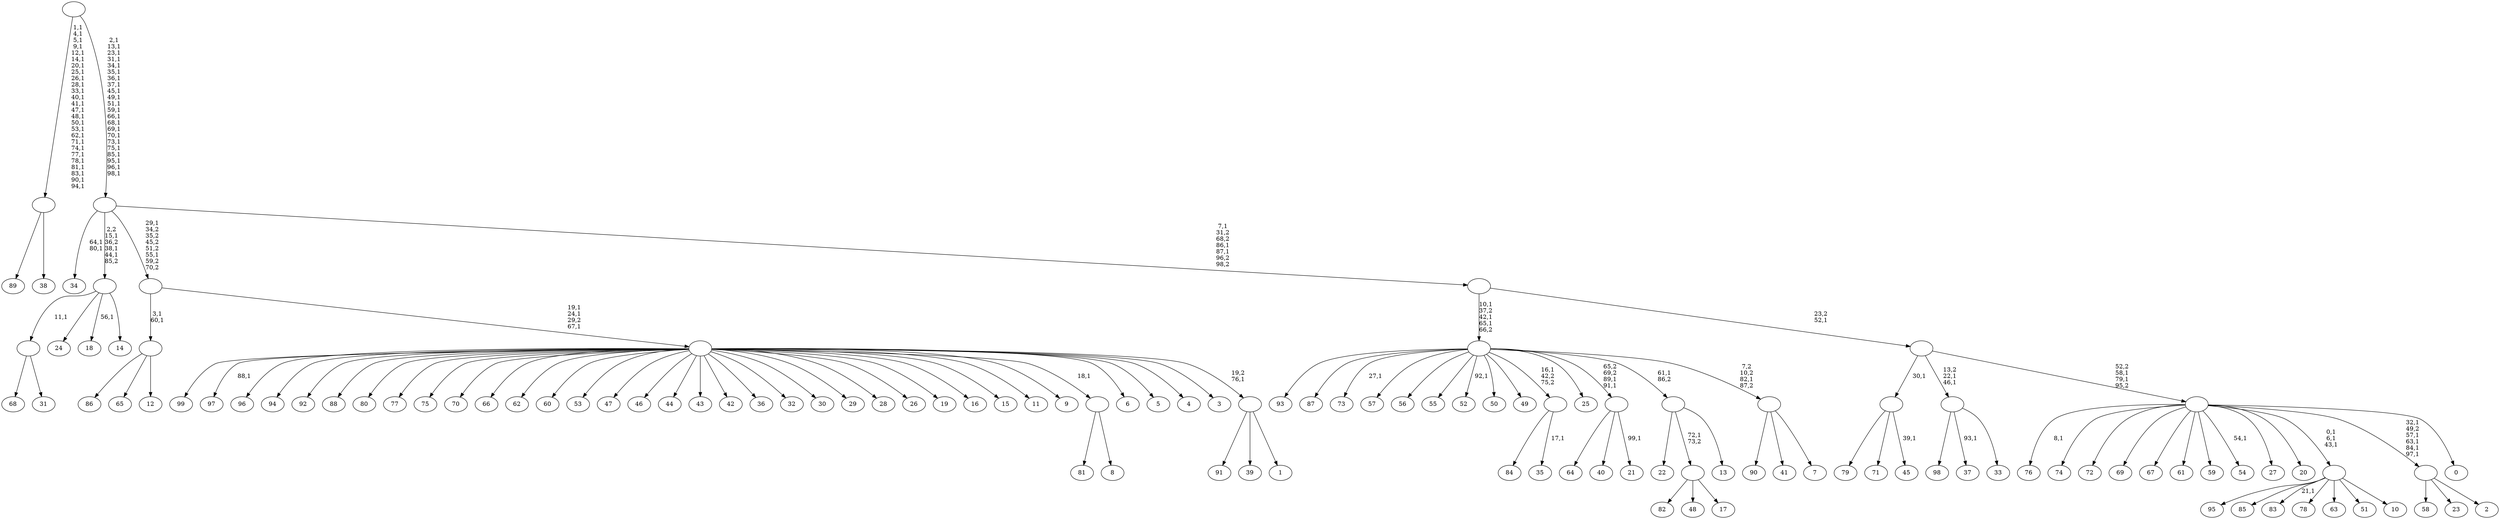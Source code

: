 digraph T {
	200 [label="99"]
	199 [label="98"]
	198 [label="97"]
	196 [label="96"]
	195 [label="95"]
	194 [label="94"]
	193 [label="93"]
	192 [label="92"]
	191 [label="91"]
	190 [label="90"]
	189 [label="89"]
	188 [label="88"]
	187 [label="87"]
	186 [label="86"]
	185 [label="85"]
	184 [label="84"]
	183 [label="83"]
	181 [label="82"]
	180 [label="81"]
	179 [label="80"]
	178 [label="79"]
	177 [label="78"]
	176 [label="77"]
	175 [label="76"]
	173 [label="75"]
	172 [label="74"]
	171 [label="73"]
	169 [label="72"]
	168 [label="71"]
	167 [label="70"]
	166 [label="69"]
	165 [label="68"]
	164 [label="67"]
	163 [label="66"]
	162 [label="65"]
	161 [label="64"]
	160 [label="63"]
	159 [label="62"]
	158 [label="61"]
	157 [label="60"]
	156 [label="59"]
	155 [label="58"]
	154 [label="57"]
	153 [label="56"]
	152 [label="55"]
	151 [label="54"]
	149 [label="53"]
	148 [label="52"]
	146 [label="51"]
	145 [label="50"]
	144 [label="49"]
	143 [label="48"]
	142 [label="47"]
	141 [label="46"]
	140 [label="45"]
	138 [label=""]
	137 [label="44"]
	136 [label="43"]
	135 [label="42"]
	134 [label="41"]
	133 [label="40"]
	132 [label="39"]
	131 [label="38"]
	130 [label=""]
	104 [label="37"]
	102 [label="36"]
	101 [label="35"]
	99 [label=""]
	98 [label="34"]
	95 [label="33"]
	94 [label=""]
	92 [label="32"]
	91 [label="31"]
	90 [label=""]
	89 [label="30"]
	88 [label="29"]
	87 [label="28"]
	86 [label="27"]
	85 [label="26"]
	84 [label="25"]
	83 [label="24"]
	82 [label="23"]
	81 [label="22"]
	80 [label="21"]
	78 [label=""]
	76 [label="20"]
	75 [label="19"]
	74 [label="18"]
	72 [label="17"]
	71 [label=""]
	70 [label="16"]
	69 [label="15"]
	68 [label="14"]
	67 [label=""]
	64 [label="13"]
	63 [label=""]
	62 [label="12"]
	61 [label=""]
	59 [label="11"]
	58 [label="10"]
	57 [label=""]
	54 [label="9"]
	53 [label="8"]
	52 [label=""]
	51 [label="7"]
	50 [label=""]
	49 [label=""]
	46 [label="6"]
	45 [label="5"]
	44 [label="4"]
	43 [label="3"]
	42 [label="2"]
	41 [label=""]
	36 [label="1"]
	35 [label=""]
	34 [label=""]
	31 [label=""]
	29 [label="0"]
	28 [label=""]
	26 [label=""]
	25 [label=""]
	22 [label=""]
	0 [label=""]
	138 -> 140 [label="39,1"]
	138 -> 178 [label=""]
	138 -> 168 [label=""]
	130 -> 189 [label=""]
	130 -> 131 [label=""]
	99 -> 101 [label="17,1"]
	99 -> 184 [label=""]
	94 -> 104 [label="93,1"]
	94 -> 199 [label=""]
	94 -> 95 [label=""]
	90 -> 165 [label=""]
	90 -> 91 [label=""]
	78 -> 80 [label="99,1"]
	78 -> 161 [label=""]
	78 -> 133 [label=""]
	71 -> 181 [label=""]
	71 -> 143 [label=""]
	71 -> 72 [label=""]
	67 -> 74 [label="56,1"]
	67 -> 90 [label="11,1"]
	67 -> 83 [label=""]
	67 -> 68 [label=""]
	63 -> 81 [label=""]
	63 -> 71 [label="72,1\n73,2"]
	63 -> 64 [label=""]
	61 -> 186 [label=""]
	61 -> 162 [label=""]
	61 -> 62 [label=""]
	57 -> 183 [label="21,1"]
	57 -> 195 [label=""]
	57 -> 185 [label=""]
	57 -> 177 [label=""]
	57 -> 160 [label=""]
	57 -> 146 [label=""]
	57 -> 58 [label=""]
	52 -> 180 [label=""]
	52 -> 53 [label=""]
	50 -> 190 [label=""]
	50 -> 134 [label=""]
	50 -> 51 [label=""]
	49 -> 78 [label="65,2\n69,2\n89,1\n91,1"]
	49 -> 148 [label="92,1"]
	49 -> 171 [label="27,1"]
	49 -> 193 [label=""]
	49 -> 187 [label=""]
	49 -> 154 [label=""]
	49 -> 153 [label=""]
	49 -> 152 [label=""]
	49 -> 145 [label=""]
	49 -> 144 [label=""]
	49 -> 99 [label="16,1\n42,2\n75,2"]
	49 -> 84 [label=""]
	49 -> 63 [label="61,1\n86,2"]
	49 -> 50 [label="7,2\n10,2\n82,1\n87,2"]
	41 -> 155 [label=""]
	41 -> 82 [label=""]
	41 -> 42 [label=""]
	35 -> 191 [label=""]
	35 -> 132 [label=""]
	35 -> 36 [label=""]
	34 -> 198 [label="88,1"]
	34 -> 200 [label=""]
	34 -> 196 [label=""]
	34 -> 194 [label=""]
	34 -> 192 [label=""]
	34 -> 188 [label=""]
	34 -> 179 [label=""]
	34 -> 176 [label=""]
	34 -> 173 [label=""]
	34 -> 167 [label=""]
	34 -> 163 [label=""]
	34 -> 159 [label=""]
	34 -> 157 [label=""]
	34 -> 149 [label=""]
	34 -> 142 [label=""]
	34 -> 141 [label=""]
	34 -> 137 [label=""]
	34 -> 136 [label=""]
	34 -> 135 [label=""]
	34 -> 102 [label=""]
	34 -> 92 [label=""]
	34 -> 89 [label=""]
	34 -> 88 [label=""]
	34 -> 87 [label=""]
	34 -> 85 [label=""]
	34 -> 75 [label=""]
	34 -> 70 [label=""]
	34 -> 69 [label=""]
	34 -> 59 [label=""]
	34 -> 54 [label=""]
	34 -> 52 [label="18,1"]
	34 -> 46 [label=""]
	34 -> 45 [label=""]
	34 -> 44 [label=""]
	34 -> 43 [label=""]
	34 -> 35 [label="19,2\n76,1"]
	31 -> 34 [label="19,1\n24,1\n29,2\n67,1"]
	31 -> 61 [label="3,1\n60,1"]
	28 -> 41 [label="32,1\n49,2\n57,1\n63,1\n84,1\n97,1"]
	28 -> 57 [label="0,1\n6,1\n43,1"]
	28 -> 151 [label="54,1"]
	28 -> 175 [label="8,1"]
	28 -> 172 [label=""]
	28 -> 169 [label=""]
	28 -> 166 [label=""]
	28 -> 164 [label=""]
	28 -> 158 [label=""]
	28 -> 156 [label=""]
	28 -> 86 [label=""]
	28 -> 76 [label=""]
	28 -> 29 [label=""]
	26 -> 28 [label="52,2\n58,1\n79,1\n95,2"]
	26 -> 94 [label="13,2\n22,1\n46,1"]
	26 -> 138 [label="30,1"]
	25 -> 49 [label="10,1\n37,2\n42,1\n65,1\n66,2"]
	25 -> 26 [label="23,2\n52,1"]
	22 -> 25 [label="7,1\n31,2\n68,2\n86,1\n87,1\n96,2\n98,2"]
	22 -> 31 [label="29,1\n34,2\n35,2\n45,2\n51,2\n55,1\n59,2\n70,2"]
	22 -> 67 [label="2,2\n15,1\n36,2\n38,1\n44,1\n85,2"]
	22 -> 98 [label="64,1\n80,1"]
	0 -> 22 [label="2,1\n13,1\n23,1\n31,1\n34,1\n35,1\n36,1\n37,1\n45,1\n49,1\n51,1\n59,1\n66,1\n68,1\n69,1\n70,1\n73,1\n75,1\n85,1\n95,1\n96,1\n98,1"]
	0 -> 130 [label="1,1\n4,1\n5,1\n9,1\n12,1\n14,1\n20,1\n25,1\n26,1\n28,1\n33,1\n40,1\n41,1\n47,1\n48,1\n50,1\n53,1\n62,1\n71,1\n74,1\n77,1\n78,1\n81,1\n83,1\n90,1\n94,1"]
}

